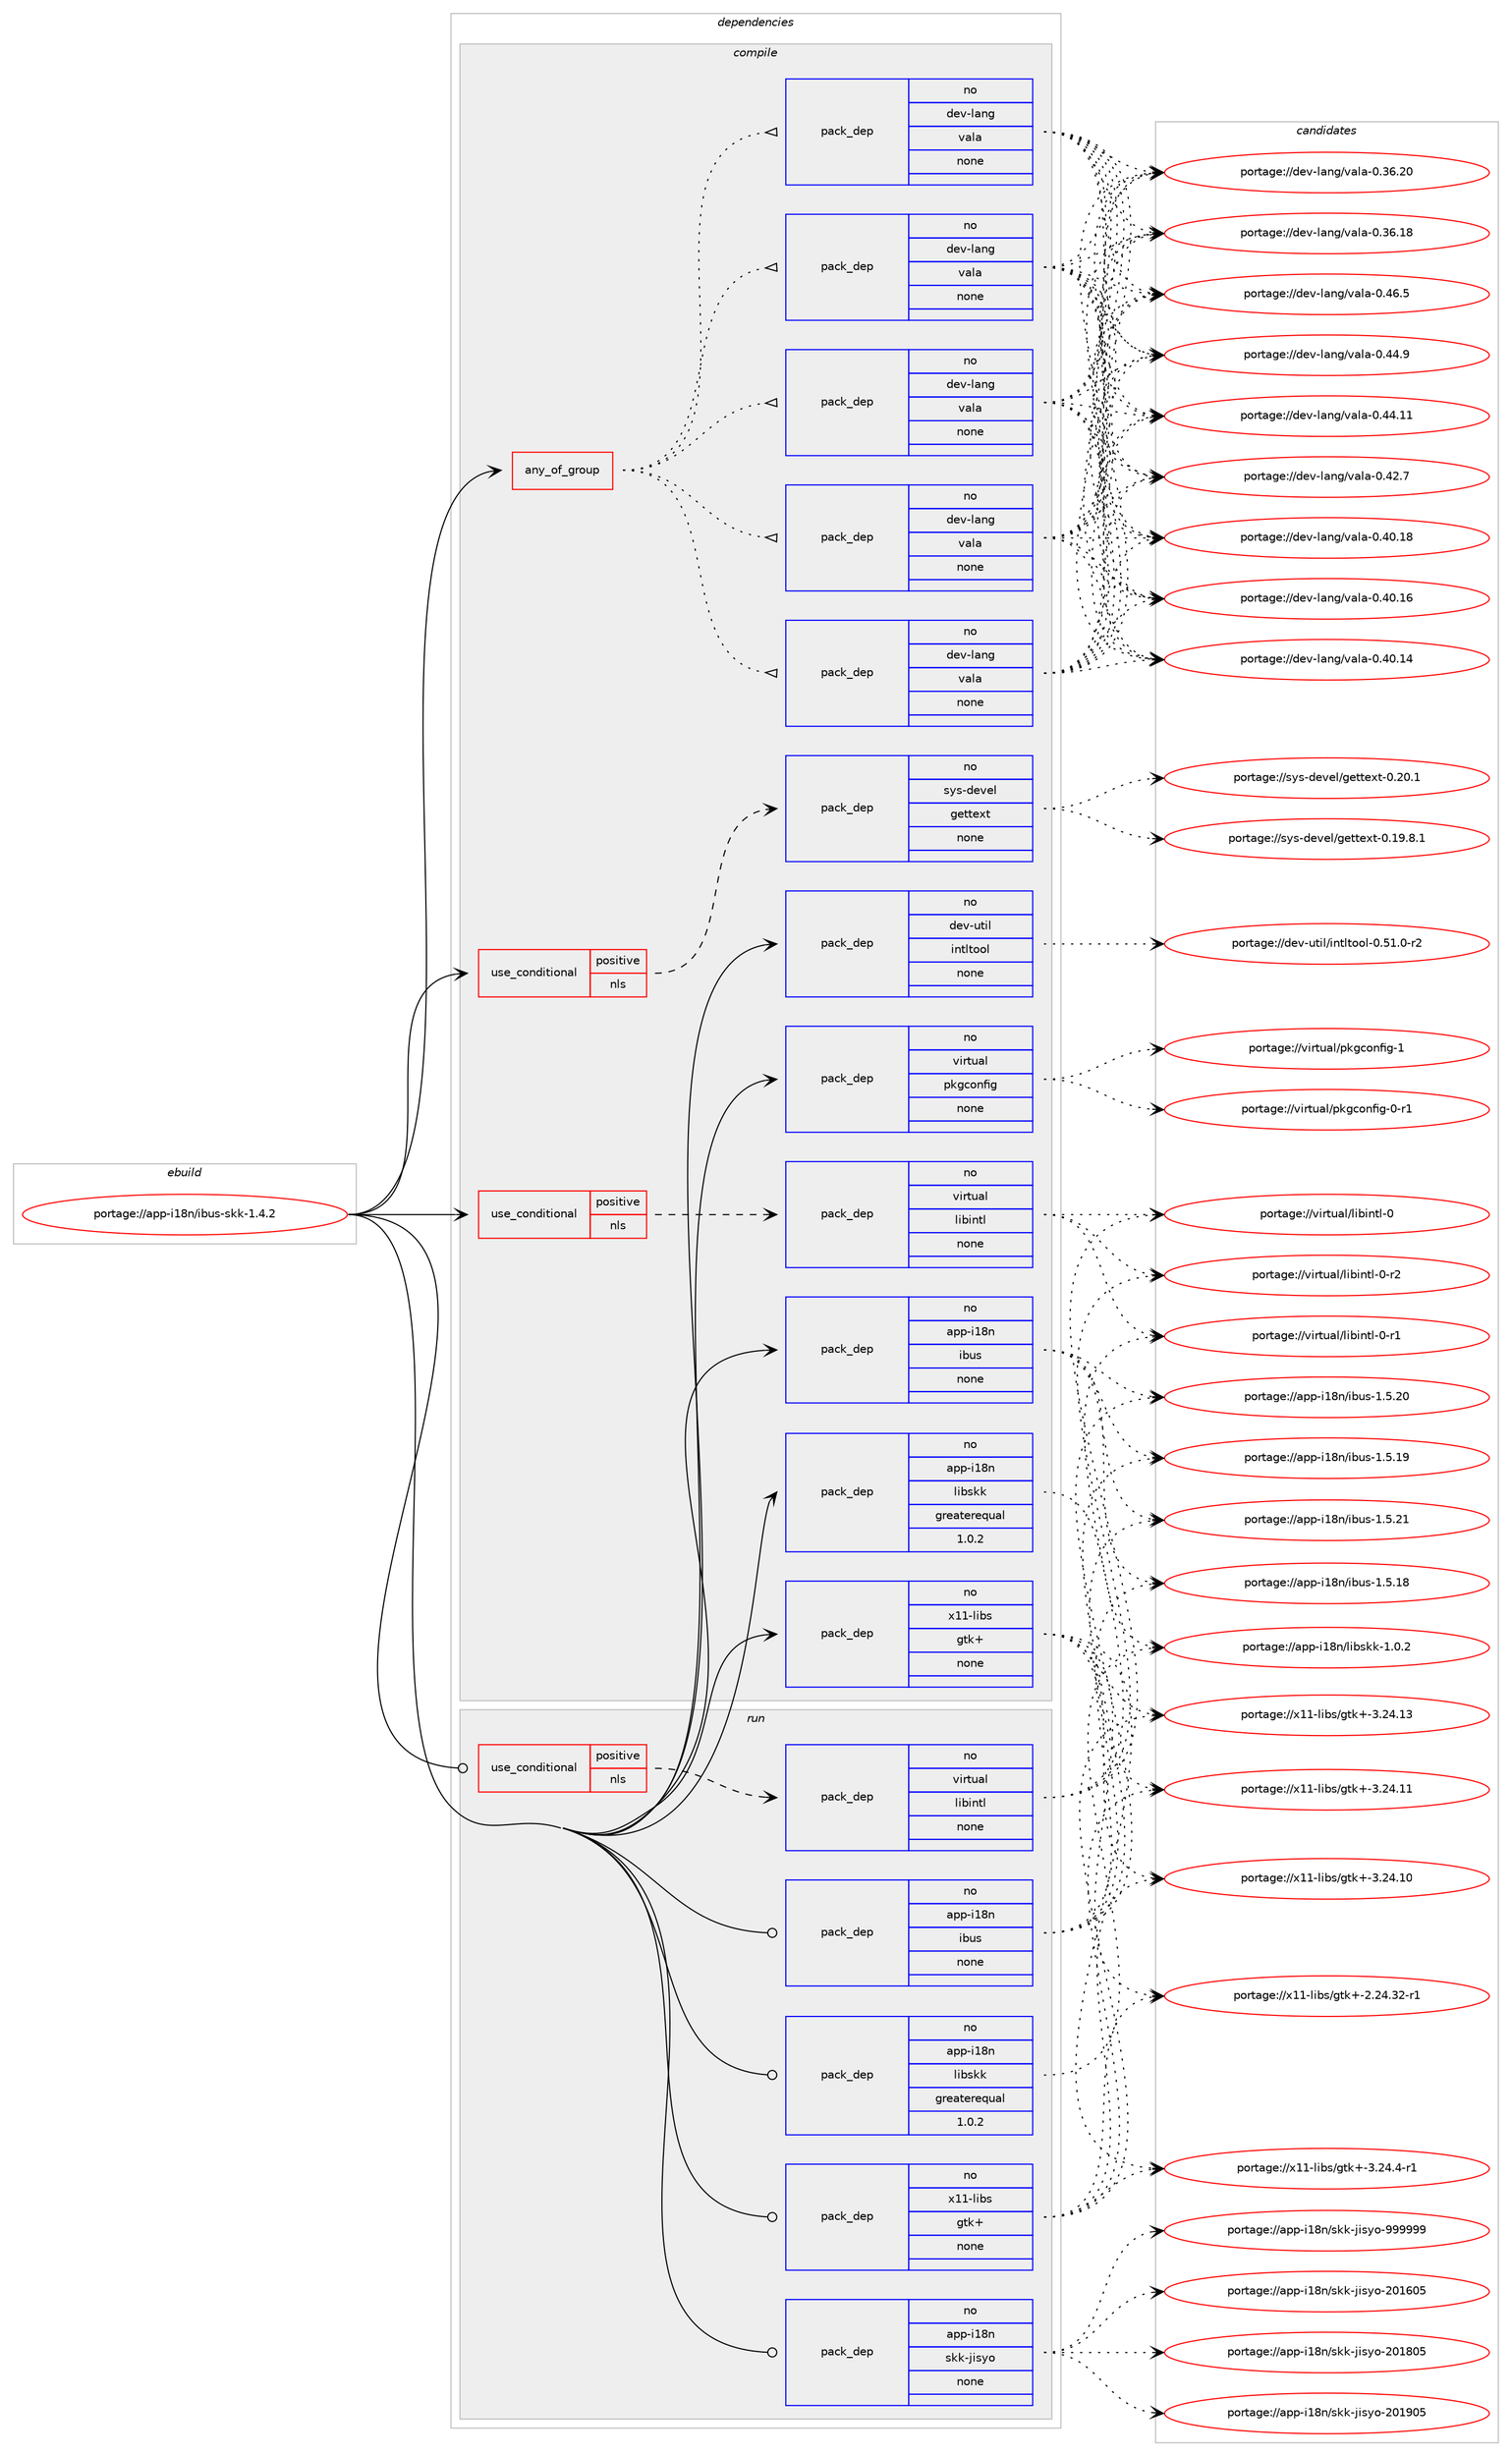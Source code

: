 digraph prolog {

# *************
# Graph options
# *************

newrank=true;
concentrate=true;
compound=true;
graph [rankdir=LR,fontname=Helvetica,fontsize=10,ranksep=1.5];#, ranksep=2.5, nodesep=0.2];
edge  [arrowhead=vee];
node  [fontname=Helvetica,fontsize=10];

# **********
# The ebuild
# **********

subgraph cluster_leftcol {
color=gray;
label=<<i>ebuild</i>>;
id [label="portage://app-i18n/ibus-skk-1.4.2", color=red, width=4, href="../app-i18n/ibus-skk-1.4.2.svg"];
}

# ****************
# The dependencies
# ****************

subgraph cluster_midcol {
color=gray;
label=<<i>dependencies</i>>;
subgraph cluster_compile {
fillcolor="#eeeeee";
style=filled;
label=<<i>compile</i>>;
subgraph any8009 {
dependency618073 [label=<<TABLE BORDER="0" CELLBORDER="1" CELLSPACING="0" CELLPADDING="4"><TR><TD CELLPADDING="10">any_of_group</TD></TR></TABLE>>, shape=none, color=red];subgraph pack465017 {
dependency618074 [label=<<TABLE BORDER="0" CELLBORDER="1" CELLSPACING="0" CELLPADDING="4" WIDTH="220"><TR><TD ROWSPAN="6" CELLPADDING="30">pack_dep</TD></TR><TR><TD WIDTH="110">no</TD></TR><TR><TD>dev-lang</TD></TR><TR><TD>vala</TD></TR><TR><TD>none</TD></TR><TR><TD></TD></TR></TABLE>>, shape=none, color=blue];
}
dependency618073:e -> dependency618074:w [weight=20,style="dotted",arrowhead="oinv"];
subgraph pack465018 {
dependency618075 [label=<<TABLE BORDER="0" CELLBORDER="1" CELLSPACING="0" CELLPADDING="4" WIDTH="220"><TR><TD ROWSPAN="6" CELLPADDING="30">pack_dep</TD></TR><TR><TD WIDTH="110">no</TD></TR><TR><TD>dev-lang</TD></TR><TR><TD>vala</TD></TR><TR><TD>none</TD></TR><TR><TD></TD></TR></TABLE>>, shape=none, color=blue];
}
dependency618073:e -> dependency618075:w [weight=20,style="dotted",arrowhead="oinv"];
subgraph pack465019 {
dependency618076 [label=<<TABLE BORDER="0" CELLBORDER="1" CELLSPACING="0" CELLPADDING="4" WIDTH="220"><TR><TD ROWSPAN="6" CELLPADDING="30">pack_dep</TD></TR><TR><TD WIDTH="110">no</TD></TR><TR><TD>dev-lang</TD></TR><TR><TD>vala</TD></TR><TR><TD>none</TD></TR><TR><TD></TD></TR></TABLE>>, shape=none, color=blue];
}
dependency618073:e -> dependency618076:w [weight=20,style="dotted",arrowhead="oinv"];
subgraph pack465020 {
dependency618077 [label=<<TABLE BORDER="0" CELLBORDER="1" CELLSPACING="0" CELLPADDING="4" WIDTH="220"><TR><TD ROWSPAN="6" CELLPADDING="30">pack_dep</TD></TR><TR><TD WIDTH="110">no</TD></TR><TR><TD>dev-lang</TD></TR><TR><TD>vala</TD></TR><TR><TD>none</TD></TR><TR><TD></TD></TR></TABLE>>, shape=none, color=blue];
}
dependency618073:e -> dependency618077:w [weight=20,style="dotted",arrowhead="oinv"];
subgraph pack465021 {
dependency618078 [label=<<TABLE BORDER="0" CELLBORDER="1" CELLSPACING="0" CELLPADDING="4" WIDTH="220"><TR><TD ROWSPAN="6" CELLPADDING="30">pack_dep</TD></TR><TR><TD WIDTH="110">no</TD></TR><TR><TD>dev-lang</TD></TR><TR><TD>vala</TD></TR><TR><TD>none</TD></TR><TR><TD></TD></TR></TABLE>>, shape=none, color=blue];
}
dependency618073:e -> dependency618078:w [weight=20,style="dotted",arrowhead="oinv"];
}
id:e -> dependency618073:w [weight=20,style="solid",arrowhead="vee"];
subgraph cond144763 {
dependency618079 [label=<<TABLE BORDER="0" CELLBORDER="1" CELLSPACING="0" CELLPADDING="4"><TR><TD ROWSPAN="3" CELLPADDING="10">use_conditional</TD></TR><TR><TD>positive</TD></TR><TR><TD>nls</TD></TR></TABLE>>, shape=none, color=red];
subgraph pack465022 {
dependency618080 [label=<<TABLE BORDER="0" CELLBORDER="1" CELLSPACING="0" CELLPADDING="4" WIDTH="220"><TR><TD ROWSPAN="6" CELLPADDING="30">pack_dep</TD></TR><TR><TD WIDTH="110">no</TD></TR><TR><TD>sys-devel</TD></TR><TR><TD>gettext</TD></TR><TR><TD>none</TD></TR><TR><TD></TD></TR></TABLE>>, shape=none, color=blue];
}
dependency618079:e -> dependency618080:w [weight=20,style="dashed",arrowhead="vee"];
}
id:e -> dependency618079:w [weight=20,style="solid",arrowhead="vee"];
subgraph cond144764 {
dependency618081 [label=<<TABLE BORDER="0" CELLBORDER="1" CELLSPACING="0" CELLPADDING="4"><TR><TD ROWSPAN="3" CELLPADDING="10">use_conditional</TD></TR><TR><TD>positive</TD></TR><TR><TD>nls</TD></TR></TABLE>>, shape=none, color=red];
subgraph pack465023 {
dependency618082 [label=<<TABLE BORDER="0" CELLBORDER="1" CELLSPACING="0" CELLPADDING="4" WIDTH="220"><TR><TD ROWSPAN="6" CELLPADDING="30">pack_dep</TD></TR><TR><TD WIDTH="110">no</TD></TR><TR><TD>virtual</TD></TR><TR><TD>libintl</TD></TR><TR><TD>none</TD></TR><TR><TD></TD></TR></TABLE>>, shape=none, color=blue];
}
dependency618081:e -> dependency618082:w [weight=20,style="dashed",arrowhead="vee"];
}
id:e -> dependency618081:w [weight=20,style="solid",arrowhead="vee"];
subgraph pack465024 {
dependency618083 [label=<<TABLE BORDER="0" CELLBORDER="1" CELLSPACING="0" CELLPADDING="4" WIDTH="220"><TR><TD ROWSPAN="6" CELLPADDING="30">pack_dep</TD></TR><TR><TD WIDTH="110">no</TD></TR><TR><TD>app-i18n</TD></TR><TR><TD>ibus</TD></TR><TR><TD>none</TD></TR><TR><TD></TD></TR></TABLE>>, shape=none, color=blue];
}
id:e -> dependency618083:w [weight=20,style="solid",arrowhead="vee"];
subgraph pack465025 {
dependency618084 [label=<<TABLE BORDER="0" CELLBORDER="1" CELLSPACING="0" CELLPADDING="4" WIDTH="220"><TR><TD ROWSPAN="6" CELLPADDING="30">pack_dep</TD></TR><TR><TD WIDTH="110">no</TD></TR><TR><TD>app-i18n</TD></TR><TR><TD>libskk</TD></TR><TR><TD>greaterequal</TD></TR><TR><TD>1.0.2</TD></TR></TABLE>>, shape=none, color=blue];
}
id:e -> dependency618084:w [weight=20,style="solid",arrowhead="vee"];
subgraph pack465026 {
dependency618085 [label=<<TABLE BORDER="0" CELLBORDER="1" CELLSPACING="0" CELLPADDING="4" WIDTH="220"><TR><TD ROWSPAN="6" CELLPADDING="30">pack_dep</TD></TR><TR><TD WIDTH="110">no</TD></TR><TR><TD>dev-util</TD></TR><TR><TD>intltool</TD></TR><TR><TD>none</TD></TR><TR><TD></TD></TR></TABLE>>, shape=none, color=blue];
}
id:e -> dependency618085:w [weight=20,style="solid",arrowhead="vee"];
subgraph pack465027 {
dependency618086 [label=<<TABLE BORDER="0" CELLBORDER="1" CELLSPACING="0" CELLPADDING="4" WIDTH="220"><TR><TD ROWSPAN="6" CELLPADDING="30">pack_dep</TD></TR><TR><TD WIDTH="110">no</TD></TR><TR><TD>virtual</TD></TR><TR><TD>pkgconfig</TD></TR><TR><TD>none</TD></TR><TR><TD></TD></TR></TABLE>>, shape=none, color=blue];
}
id:e -> dependency618086:w [weight=20,style="solid",arrowhead="vee"];
subgraph pack465028 {
dependency618087 [label=<<TABLE BORDER="0" CELLBORDER="1" CELLSPACING="0" CELLPADDING="4" WIDTH="220"><TR><TD ROWSPAN="6" CELLPADDING="30">pack_dep</TD></TR><TR><TD WIDTH="110">no</TD></TR><TR><TD>x11-libs</TD></TR><TR><TD>gtk+</TD></TR><TR><TD>none</TD></TR><TR><TD></TD></TR></TABLE>>, shape=none, color=blue];
}
id:e -> dependency618087:w [weight=20,style="solid",arrowhead="vee"];
}
subgraph cluster_compileandrun {
fillcolor="#eeeeee";
style=filled;
label=<<i>compile and run</i>>;
}
subgraph cluster_run {
fillcolor="#eeeeee";
style=filled;
label=<<i>run</i>>;
subgraph cond144765 {
dependency618088 [label=<<TABLE BORDER="0" CELLBORDER="1" CELLSPACING="0" CELLPADDING="4"><TR><TD ROWSPAN="3" CELLPADDING="10">use_conditional</TD></TR><TR><TD>positive</TD></TR><TR><TD>nls</TD></TR></TABLE>>, shape=none, color=red];
subgraph pack465029 {
dependency618089 [label=<<TABLE BORDER="0" CELLBORDER="1" CELLSPACING="0" CELLPADDING="4" WIDTH="220"><TR><TD ROWSPAN="6" CELLPADDING="30">pack_dep</TD></TR><TR><TD WIDTH="110">no</TD></TR><TR><TD>virtual</TD></TR><TR><TD>libintl</TD></TR><TR><TD>none</TD></TR><TR><TD></TD></TR></TABLE>>, shape=none, color=blue];
}
dependency618088:e -> dependency618089:w [weight=20,style="dashed",arrowhead="vee"];
}
id:e -> dependency618088:w [weight=20,style="solid",arrowhead="odot"];
subgraph pack465030 {
dependency618090 [label=<<TABLE BORDER="0" CELLBORDER="1" CELLSPACING="0" CELLPADDING="4" WIDTH="220"><TR><TD ROWSPAN="6" CELLPADDING="30">pack_dep</TD></TR><TR><TD WIDTH="110">no</TD></TR><TR><TD>app-i18n</TD></TR><TR><TD>ibus</TD></TR><TR><TD>none</TD></TR><TR><TD></TD></TR></TABLE>>, shape=none, color=blue];
}
id:e -> dependency618090:w [weight=20,style="solid",arrowhead="odot"];
subgraph pack465031 {
dependency618091 [label=<<TABLE BORDER="0" CELLBORDER="1" CELLSPACING="0" CELLPADDING="4" WIDTH="220"><TR><TD ROWSPAN="6" CELLPADDING="30">pack_dep</TD></TR><TR><TD WIDTH="110">no</TD></TR><TR><TD>app-i18n</TD></TR><TR><TD>libskk</TD></TR><TR><TD>greaterequal</TD></TR><TR><TD>1.0.2</TD></TR></TABLE>>, shape=none, color=blue];
}
id:e -> dependency618091:w [weight=20,style="solid",arrowhead="odot"];
subgraph pack465032 {
dependency618092 [label=<<TABLE BORDER="0" CELLBORDER="1" CELLSPACING="0" CELLPADDING="4" WIDTH="220"><TR><TD ROWSPAN="6" CELLPADDING="30">pack_dep</TD></TR><TR><TD WIDTH="110">no</TD></TR><TR><TD>app-i18n</TD></TR><TR><TD>skk-jisyo</TD></TR><TR><TD>none</TD></TR><TR><TD></TD></TR></TABLE>>, shape=none, color=blue];
}
id:e -> dependency618092:w [weight=20,style="solid",arrowhead="odot"];
subgraph pack465033 {
dependency618093 [label=<<TABLE BORDER="0" CELLBORDER="1" CELLSPACING="0" CELLPADDING="4" WIDTH="220"><TR><TD ROWSPAN="6" CELLPADDING="30">pack_dep</TD></TR><TR><TD WIDTH="110">no</TD></TR><TR><TD>x11-libs</TD></TR><TR><TD>gtk+</TD></TR><TR><TD>none</TD></TR><TR><TD></TD></TR></TABLE>>, shape=none, color=blue];
}
id:e -> dependency618093:w [weight=20,style="solid",arrowhead="odot"];
}
}

# **************
# The candidates
# **************

subgraph cluster_choices {
rank=same;
color=gray;
label=<<i>candidates</i>>;

subgraph choice465017 {
color=black;
nodesep=1;
choice100101118451089711010347118971089745484652544653 [label="portage://dev-lang/vala-0.46.5", color=red, width=4,href="../dev-lang/vala-0.46.5.svg"];
choice100101118451089711010347118971089745484652524657 [label="portage://dev-lang/vala-0.44.9", color=red, width=4,href="../dev-lang/vala-0.44.9.svg"];
choice10010111845108971101034711897108974548465252464949 [label="portage://dev-lang/vala-0.44.11", color=red, width=4,href="../dev-lang/vala-0.44.11.svg"];
choice100101118451089711010347118971089745484652504655 [label="portage://dev-lang/vala-0.42.7", color=red, width=4,href="../dev-lang/vala-0.42.7.svg"];
choice10010111845108971101034711897108974548465248464956 [label="portage://dev-lang/vala-0.40.18", color=red, width=4,href="../dev-lang/vala-0.40.18.svg"];
choice10010111845108971101034711897108974548465248464954 [label="portage://dev-lang/vala-0.40.16", color=red, width=4,href="../dev-lang/vala-0.40.16.svg"];
choice10010111845108971101034711897108974548465248464952 [label="portage://dev-lang/vala-0.40.14", color=red, width=4,href="../dev-lang/vala-0.40.14.svg"];
choice10010111845108971101034711897108974548465154465048 [label="portage://dev-lang/vala-0.36.20", color=red, width=4,href="../dev-lang/vala-0.36.20.svg"];
choice10010111845108971101034711897108974548465154464956 [label="portage://dev-lang/vala-0.36.18", color=red, width=4,href="../dev-lang/vala-0.36.18.svg"];
dependency618074:e -> choice100101118451089711010347118971089745484652544653:w [style=dotted,weight="100"];
dependency618074:e -> choice100101118451089711010347118971089745484652524657:w [style=dotted,weight="100"];
dependency618074:e -> choice10010111845108971101034711897108974548465252464949:w [style=dotted,weight="100"];
dependency618074:e -> choice100101118451089711010347118971089745484652504655:w [style=dotted,weight="100"];
dependency618074:e -> choice10010111845108971101034711897108974548465248464956:w [style=dotted,weight="100"];
dependency618074:e -> choice10010111845108971101034711897108974548465248464954:w [style=dotted,weight="100"];
dependency618074:e -> choice10010111845108971101034711897108974548465248464952:w [style=dotted,weight="100"];
dependency618074:e -> choice10010111845108971101034711897108974548465154465048:w [style=dotted,weight="100"];
dependency618074:e -> choice10010111845108971101034711897108974548465154464956:w [style=dotted,weight="100"];
}
subgraph choice465018 {
color=black;
nodesep=1;
choice100101118451089711010347118971089745484652544653 [label="portage://dev-lang/vala-0.46.5", color=red, width=4,href="../dev-lang/vala-0.46.5.svg"];
choice100101118451089711010347118971089745484652524657 [label="portage://dev-lang/vala-0.44.9", color=red, width=4,href="../dev-lang/vala-0.44.9.svg"];
choice10010111845108971101034711897108974548465252464949 [label="portage://dev-lang/vala-0.44.11", color=red, width=4,href="../dev-lang/vala-0.44.11.svg"];
choice100101118451089711010347118971089745484652504655 [label="portage://dev-lang/vala-0.42.7", color=red, width=4,href="../dev-lang/vala-0.42.7.svg"];
choice10010111845108971101034711897108974548465248464956 [label="portage://dev-lang/vala-0.40.18", color=red, width=4,href="../dev-lang/vala-0.40.18.svg"];
choice10010111845108971101034711897108974548465248464954 [label="portage://dev-lang/vala-0.40.16", color=red, width=4,href="../dev-lang/vala-0.40.16.svg"];
choice10010111845108971101034711897108974548465248464952 [label="portage://dev-lang/vala-0.40.14", color=red, width=4,href="../dev-lang/vala-0.40.14.svg"];
choice10010111845108971101034711897108974548465154465048 [label="portage://dev-lang/vala-0.36.20", color=red, width=4,href="../dev-lang/vala-0.36.20.svg"];
choice10010111845108971101034711897108974548465154464956 [label="portage://dev-lang/vala-0.36.18", color=red, width=4,href="../dev-lang/vala-0.36.18.svg"];
dependency618075:e -> choice100101118451089711010347118971089745484652544653:w [style=dotted,weight="100"];
dependency618075:e -> choice100101118451089711010347118971089745484652524657:w [style=dotted,weight="100"];
dependency618075:e -> choice10010111845108971101034711897108974548465252464949:w [style=dotted,weight="100"];
dependency618075:e -> choice100101118451089711010347118971089745484652504655:w [style=dotted,weight="100"];
dependency618075:e -> choice10010111845108971101034711897108974548465248464956:w [style=dotted,weight="100"];
dependency618075:e -> choice10010111845108971101034711897108974548465248464954:w [style=dotted,weight="100"];
dependency618075:e -> choice10010111845108971101034711897108974548465248464952:w [style=dotted,weight="100"];
dependency618075:e -> choice10010111845108971101034711897108974548465154465048:w [style=dotted,weight="100"];
dependency618075:e -> choice10010111845108971101034711897108974548465154464956:w [style=dotted,weight="100"];
}
subgraph choice465019 {
color=black;
nodesep=1;
choice100101118451089711010347118971089745484652544653 [label="portage://dev-lang/vala-0.46.5", color=red, width=4,href="../dev-lang/vala-0.46.5.svg"];
choice100101118451089711010347118971089745484652524657 [label="portage://dev-lang/vala-0.44.9", color=red, width=4,href="../dev-lang/vala-0.44.9.svg"];
choice10010111845108971101034711897108974548465252464949 [label="portage://dev-lang/vala-0.44.11", color=red, width=4,href="../dev-lang/vala-0.44.11.svg"];
choice100101118451089711010347118971089745484652504655 [label="portage://dev-lang/vala-0.42.7", color=red, width=4,href="../dev-lang/vala-0.42.7.svg"];
choice10010111845108971101034711897108974548465248464956 [label="portage://dev-lang/vala-0.40.18", color=red, width=4,href="../dev-lang/vala-0.40.18.svg"];
choice10010111845108971101034711897108974548465248464954 [label="portage://dev-lang/vala-0.40.16", color=red, width=4,href="../dev-lang/vala-0.40.16.svg"];
choice10010111845108971101034711897108974548465248464952 [label="portage://dev-lang/vala-0.40.14", color=red, width=4,href="../dev-lang/vala-0.40.14.svg"];
choice10010111845108971101034711897108974548465154465048 [label="portage://dev-lang/vala-0.36.20", color=red, width=4,href="../dev-lang/vala-0.36.20.svg"];
choice10010111845108971101034711897108974548465154464956 [label="portage://dev-lang/vala-0.36.18", color=red, width=4,href="../dev-lang/vala-0.36.18.svg"];
dependency618076:e -> choice100101118451089711010347118971089745484652544653:w [style=dotted,weight="100"];
dependency618076:e -> choice100101118451089711010347118971089745484652524657:w [style=dotted,weight="100"];
dependency618076:e -> choice10010111845108971101034711897108974548465252464949:w [style=dotted,weight="100"];
dependency618076:e -> choice100101118451089711010347118971089745484652504655:w [style=dotted,weight="100"];
dependency618076:e -> choice10010111845108971101034711897108974548465248464956:w [style=dotted,weight="100"];
dependency618076:e -> choice10010111845108971101034711897108974548465248464954:w [style=dotted,weight="100"];
dependency618076:e -> choice10010111845108971101034711897108974548465248464952:w [style=dotted,weight="100"];
dependency618076:e -> choice10010111845108971101034711897108974548465154465048:w [style=dotted,weight="100"];
dependency618076:e -> choice10010111845108971101034711897108974548465154464956:w [style=dotted,weight="100"];
}
subgraph choice465020 {
color=black;
nodesep=1;
choice100101118451089711010347118971089745484652544653 [label="portage://dev-lang/vala-0.46.5", color=red, width=4,href="../dev-lang/vala-0.46.5.svg"];
choice100101118451089711010347118971089745484652524657 [label="portage://dev-lang/vala-0.44.9", color=red, width=4,href="../dev-lang/vala-0.44.9.svg"];
choice10010111845108971101034711897108974548465252464949 [label="portage://dev-lang/vala-0.44.11", color=red, width=4,href="../dev-lang/vala-0.44.11.svg"];
choice100101118451089711010347118971089745484652504655 [label="portage://dev-lang/vala-0.42.7", color=red, width=4,href="../dev-lang/vala-0.42.7.svg"];
choice10010111845108971101034711897108974548465248464956 [label="portage://dev-lang/vala-0.40.18", color=red, width=4,href="../dev-lang/vala-0.40.18.svg"];
choice10010111845108971101034711897108974548465248464954 [label="portage://dev-lang/vala-0.40.16", color=red, width=4,href="../dev-lang/vala-0.40.16.svg"];
choice10010111845108971101034711897108974548465248464952 [label="portage://dev-lang/vala-0.40.14", color=red, width=4,href="../dev-lang/vala-0.40.14.svg"];
choice10010111845108971101034711897108974548465154465048 [label="portage://dev-lang/vala-0.36.20", color=red, width=4,href="../dev-lang/vala-0.36.20.svg"];
choice10010111845108971101034711897108974548465154464956 [label="portage://dev-lang/vala-0.36.18", color=red, width=4,href="../dev-lang/vala-0.36.18.svg"];
dependency618077:e -> choice100101118451089711010347118971089745484652544653:w [style=dotted,weight="100"];
dependency618077:e -> choice100101118451089711010347118971089745484652524657:w [style=dotted,weight="100"];
dependency618077:e -> choice10010111845108971101034711897108974548465252464949:w [style=dotted,weight="100"];
dependency618077:e -> choice100101118451089711010347118971089745484652504655:w [style=dotted,weight="100"];
dependency618077:e -> choice10010111845108971101034711897108974548465248464956:w [style=dotted,weight="100"];
dependency618077:e -> choice10010111845108971101034711897108974548465248464954:w [style=dotted,weight="100"];
dependency618077:e -> choice10010111845108971101034711897108974548465248464952:w [style=dotted,weight="100"];
dependency618077:e -> choice10010111845108971101034711897108974548465154465048:w [style=dotted,weight="100"];
dependency618077:e -> choice10010111845108971101034711897108974548465154464956:w [style=dotted,weight="100"];
}
subgraph choice465021 {
color=black;
nodesep=1;
choice100101118451089711010347118971089745484652544653 [label="portage://dev-lang/vala-0.46.5", color=red, width=4,href="../dev-lang/vala-0.46.5.svg"];
choice100101118451089711010347118971089745484652524657 [label="portage://dev-lang/vala-0.44.9", color=red, width=4,href="../dev-lang/vala-0.44.9.svg"];
choice10010111845108971101034711897108974548465252464949 [label="portage://dev-lang/vala-0.44.11", color=red, width=4,href="../dev-lang/vala-0.44.11.svg"];
choice100101118451089711010347118971089745484652504655 [label="portage://dev-lang/vala-0.42.7", color=red, width=4,href="../dev-lang/vala-0.42.7.svg"];
choice10010111845108971101034711897108974548465248464956 [label="portage://dev-lang/vala-0.40.18", color=red, width=4,href="../dev-lang/vala-0.40.18.svg"];
choice10010111845108971101034711897108974548465248464954 [label="portage://dev-lang/vala-0.40.16", color=red, width=4,href="../dev-lang/vala-0.40.16.svg"];
choice10010111845108971101034711897108974548465248464952 [label="portage://dev-lang/vala-0.40.14", color=red, width=4,href="../dev-lang/vala-0.40.14.svg"];
choice10010111845108971101034711897108974548465154465048 [label="portage://dev-lang/vala-0.36.20", color=red, width=4,href="../dev-lang/vala-0.36.20.svg"];
choice10010111845108971101034711897108974548465154464956 [label="portage://dev-lang/vala-0.36.18", color=red, width=4,href="../dev-lang/vala-0.36.18.svg"];
dependency618078:e -> choice100101118451089711010347118971089745484652544653:w [style=dotted,weight="100"];
dependency618078:e -> choice100101118451089711010347118971089745484652524657:w [style=dotted,weight="100"];
dependency618078:e -> choice10010111845108971101034711897108974548465252464949:w [style=dotted,weight="100"];
dependency618078:e -> choice100101118451089711010347118971089745484652504655:w [style=dotted,weight="100"];
dependency618078:e -> choice10010111845108971101034711897108974548465248464956:w [style=dotted,weight="100"];
dependency618078:e -> choice10010111845108971101034711897108974548465248464954:w [style=dotted,weight="100"];
dependency618078:e -> choice10010111845108971101034711897108974548465248464952:w [style=dotted,weight="100"];
dependency618078:e -> choice10010111845108971101034711897108974548465154465048:w [style=dotted,weight="100"];
dependency618078:e -> choice10010111845108971101034711897108974548465154464956:w [style=dotted,weight="100"];
}
subgraph choice465022 {
color=black;
nodesep=1;
choice115121115451001011181011084710310111611610112011645484650484649 [label="portage://sys-devel/gettext-0.20.1", color=red, width=4,href="../sys-devel/gettext-0.20.1.svg"];
choice1151211154510010111810110847103101116116101120116454846495746564649 [label="portage://sys-devel/gettext-0.19.8.1", color=red, width=4,href="../sys-devel/gettext-0.19.8.1.svg"];
dependency618080:e -> choice115121115451001011181011084710310111611610112011645484650484649:w [style=dotted,weight="100"];
dependency618080:e -> choice1151211154510010111810110847103101116116101120116454846495746564649:w [style=dotted,weight="100"];
}
subgraph choice465023 {
color=black;
nodesep=1;
choice11810511411611797108471081059810511011610845484511450 [label="portage://virtual/libintl-0-r2", color=red, width=4,href="../virtual/libintl-0-r2.svg"];
choice11810511411611797108471081059810511011610845484511449 [label="portage://virtual/libintl-0-r1", color=red, width=4,href="../virtual/libintl-0-r1.svg"];
choice1181051141161179710847108105981051101161084548 [label="portage://virtual/libintl-0", color=red, width=4,href="../virtual/libintl-0.svg"];
dependency618082:e -> choice11810511411611797108471081059810511011610845484511450:w [style=dotted,weight="100"];
dependency618082:e -> choice11810511411611797108471081059810511011610845484511449:w [style=dotted,weight="100"];
dependency618082:e -> choice1181051141161179710847108105981051101161084548:w [style=dotted,weight="100"];
}
subgraph choice465024 {
color=black;
nodesep=1;
choice97112112451054956110471059811711545494653465049 [label="portage://app-i18n/ibus-1.5.21", color=red, width=4,href="../app-i18n/ibus-1.5.21.svg"];
choice97112112451054956110471059811711545494653465048 [label="portage://app-i18n/ibus-1.5.20", color=red, width=4,href="../app-i18n/ibus-1.5.20.svg"];
choice97112112451054956110471059811711545494653464957 [label="portage://app-i18n/ibus-1.5.19", color=red, width=4,href="../app-i18n/ibus-1.5.19.svg"];
choice97112112451054956110471059811711545494653464956 [label="portage://app-i18n/ibus-1.5.18", color=red, width=4,href="../app-i18n/ibus-1.5.18.svg"];
dependency618083:e -> choice97112112451054956110471059811711545494653465049:w [style=dotted,weight="100"];
dependency618083:e -> choice97112112451054956110471059811711545494653465048:w [style=dotted,weight="100"];
dependency618083:e -> choice97112112451054956110471059811711545494653464957:w [style=dotted,weight="100"];
dependency618083:e -> choice97112112451054956110471059811711545494653464956:w [style=dotted,weight="100"];
}
subgraph choice465025 {
color=black;
nodesep=1;
choice971121124510549561104710810598115107107454946484650 [label="portage://app-i18n/libskk-1.0.2", color=red, width=4,href="../app-i18n/libskk-1.0.2.svg"];
dependency618084:e -> choice971121124510549561104710810598115107107454946484650:w [style=dotted,weight="100"];
}
subgraph choice465026 {
color=black;
nodesep=1;
choice1001011184511711610510847105110116108116111111108454846534946484511450 [label="portage://dev-util/intltool-0.51.0-r2", color=red, width=4,href="../dev-util/intltool-0.51.0-r2.svg"];
dependency618085:e -> choice1001011184511711610510847105110116108116111111108454846534946484511450:w [style=dotted,weight="100"];
}
subgraph choice465027 {
color=black;
nodesep=1;
choice1181051141161179710847112107103991111101021051034549 [label="portage://virtual/pkgconfig-1", color=red, width=4,href="../virtual/pkgconfig-1.svg"];
choice11810511411611797108471121071039911111010210510345484511449 [label="portage://virtual/pkgconfig-0-r1", color=red, width=4,href="../virtual/pkgconfig-0-r1.svg"];
dependency618086:e -> choice1181051141161179710847112107103991111101021051034549:w [style=dotted,weight="100"];
dependency618086:e -> choice11810511411611797108471121071039911111010210510345484511449:w [style=dotted,weight="100"];
}
subgraph choice465028 {
color=black;
nodesep=1;
choice120494945108105981154710311610743455146505246524511449 [label="portage://x11-libs/gtk+-3.24.4-r1", color=red, width=4,href="../x11-libs/gtk+-3.24.4-r1.svg"];
choice1204949451081059811547103116107434551465052464951 [label="portage://x11-libs/gtk+-3.24.13", color=red, width=4,href="../x11-libs/gtk+-3.24.13.svg"];
choice1204949451081059811547103116107434551465052464949 [label="portage://x11-libs/gtk+-3.24.11", color=red, width=4,href="../x11-libs/gtk+-3.24.11.svg"];
choice1204949451081059811547103116107434551465052464948 [label="portage://x11-libs/gtk+-3.24.10", color=red, width=4,href="../x11-libs/gtk+-3.24.10.svg"];
choice12049494510810598115471031161074345504650524651504511449 [label="portage://x11-libs/gtk+-2.24.32-r1", color=red, width=4,href="../x11-libs/gtk+-2.24.32-r1.svg"];
dependency618087:e -> choice120494945108105981154710311610743455146505246524511449:w [style=dotted,weight="100"];
dependency618087:e -> choice1204949451081059811547103116107434551465052464951:w [style=dotted,weight="100"];
dependency618087:e -> choice1204949451081059811547103116107434551465052464949:w [style=dotted,weight="100"];
dependency618087:e -> choice1204949451081059811547103116107434551465052464948:w [style=dotted,weight="100"];
dependency618087:e -> choice12049494510810598115471031161074345504650524651504511449:w [style=dotted,weight="100"];
}
subgraph choice465029 {
color=black;
nodesep=1;
choice11810511411611797108471081059810511011610845484511450 [label="portage://virtual/libintl-0-r2", color=red, width=4,href="../virtual/libintl-0-r2.svg"];
choice11810511411611797108471081059810511011610845484511449 [label="portage://virtual/libintl-0-r1", color=red, width=4,href="../virtual/libintl-0-r1.svg"];
choice1181051141161179710847108105981051101161084548 [label="portage://virtual/libintl-0", color=red, width=4,href="../virtual/libintl-0.svg"];
dependency618089:e -> choice11810511411611797108471081059810511011610845484511450:w [style=dotted,weight="100"];
dependency618089:e -> choice11810511411611797108471081059810511011610845484511449:w [style=dotted,weight="100"];
dependency618089:e -> choice1181051141161179710847108105981051101161084548:w [style=dotted,weight="100"];
}
subgraph choice465030 {
color=black;
nodesep=1;
choice97112112451054956110471059811711545494653465049 [label="portage://app-i18n/ibus-1.5.21", color=red, width=4,href="../app-i18n/ibus-1.5.21.svg"];
choice97112112451054956110471059811711545494653465048 [label="portage://app-i18n/ibus-1.5.20", color=red, width=4,href="../app-i18n/ibus-1.5.20.svg"];
choice97112112451054956110471059811711545494653464957 [label="portage://app-i18n/ibus-1.5.19", color=red, width=4,href="../app-i18n/ibus-1.5.19.svg"];
choice97112112451054956110471059811711545494653464956 [label="portage://app-i18n/ibus-1.5.18", color=red, width=4,href="../app-i18n/ibus-1.5.18.svg"];
dependency618090:e -> choice97112112451054956110471059811711545494653465049:w [style=dotted,weight="100"];
dependency618090:e -> choice97112112451054956110471059811711545494653465048:w [style=dotted,weight="100"];
dependency618090:e -> choice97112112451054956110471059811711545494653464957:w [style=dotted,weight="100"];
dependency618090:e -> choice97112112451054956110471059811711545494653464956:w [style=dotted,weight="100"];
}
subgraph choice465031 {
color=black;
nodesep=1;
choice971121124510549561104710810598115107107454946484650 [label="portage://app-i18n/libskk-1.0.2", color=red, width=4,href="../app-i18n/libskk-1.0.2.svg"];
dependency618091:e -> choice971121124510549561104710810598115107107454946484650:w [style=dotted,weight="100"];
}
subgraph choice465032 {
color=black;
nodesep=1;
choice97112112451054956110471151071074510610511512111145575757575757 [label="portage://app-i18n/skk-jisyo-999999", color=red, width=4,href="../app-i18n/skk-jisyo-999999.svg"];
choice97112112451054956110471151071074510610511512111145504849574853 [label="portage://app-i18n/skk-jisyo-201905", color=red, width=4,href="../app-i18n/skk-jisyo-201905.svg"];
choice97112112451054956110471151071074510610511512111145504849564853 [label="portage://app-i18n/skk-jisyo-201805", color=red, width=4,href="../app-i18n/skk-jisyo-201805.svg"];
choice97112112451054956110471151071074510610511512111145504849544853 [label="portage://app-i18n/skk-jisyo-201605", color=red, width=4,href="../app-i18n/skk-jisyo-201605.svg"];
dependency618092:e -> choice97112112451054956110471151071074510610511512111145575757575757:w [style=dotted,weight="100"];
dependency618092:e -> choice97112112451054956110471151071074510610511512111145504849574853:w [style=dotted,weight="100"];
dependency618092:e -> choice97112112451054956110471151071074510610511512111145504849564853:w [style=dotted,weight="100"];
dependency618092:e -> choice97112112451054956110471151071074510610511512111145504849544853:w [style=dotted,weight="100"];
}
subgraph choice465033 {
color=black;
nodesep=1;
choice120494945108105981154710311610743455146505246524511449 [label="portage://x11-libs/gtk+-3.24.4-r1", color=red, width=4,href="../x11-libs/gtk+-3.24.4-r1.svg"];
choice1204949451081059811547103116107434551465052464951 [label="portage://x11-libs/gtk+-3.24.13", color=red, width=4,href="../x11-libs/gtk+-3.24.13.svg"];
choice1204949451081059811547103116107434551465052464949 [label="portage://x11-libs/gtk+-3.24.11", color=red, width=4,href="../x11-libs/gtk+-3.24.11.svg"];
choice1204949451081059811547103116107434551465052464948 [label="portage://x11-libs/gtk+-3.24.10", color=red, width=4,href="../x11-libs/gtk+-3.24.10.svg"];
choice12049494510810598115471031161074345504650524651504511449 [label="portage://x11-libs/gtk+-2.24.32-r1", color=red, width=4,href="../x11-libs/gtk+-2.24.32-r1.svg"];
dependency618093:e -> choice120494945108105981154710311610743455146505246524511449:w [style=dotted,weight="100"];
dependency618093:e -> choice1204949451081059811547103116107434551465052464951:w [style=dotted,weight="100"];
dependency618093:e -> choice1204949451081059811547103116107434551465052464949:w [style=dotted,weight="100"];
dependency618093:e -> choice1204949451081059811547103116107434551465052464948:w [style=dotted,weight="100"];
dependency618093:e -> choice12049494510810598115471031161074345504650524651504511449:w [style=dotted,weight="100"];
}
}

}
